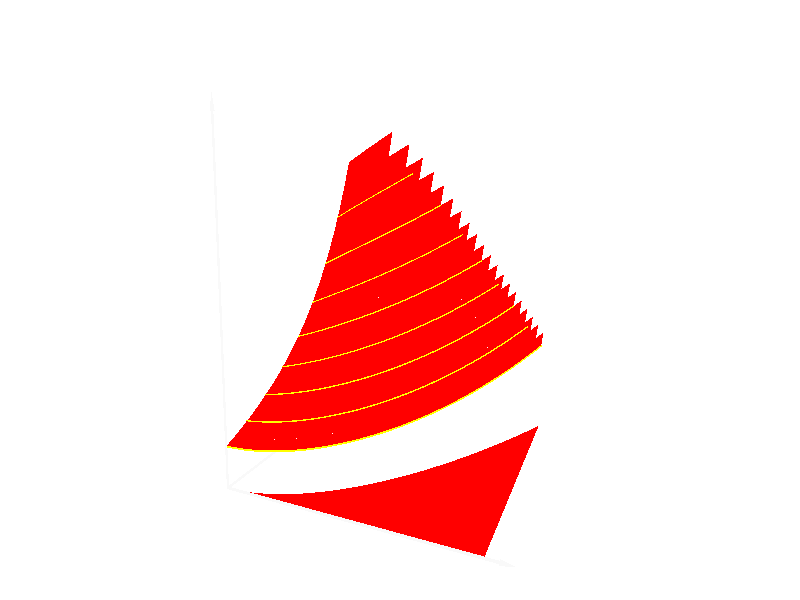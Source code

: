 #include "colors.inc"

#declare skalierung = 0.8;
#declare axisthickness = 0.008;

camera { 
        location < 2.8, 1.8, -3.2>
        look_at <2 / 2, 2/2, 2 / 2>
        right 16/9 * x * skalierung
        up y * skalierung
}

light_source { <-3, 8, -5> color White }
/* light_source { <1, 8,  4> color White } */
light_source { <0, -5, 3> color <0.5,0.5,0.5> }
sky_sphere {
        pigment {
                color <1,1,1>
        }
}


#declare d = 0.005;

union {
	cylinder { <0,0,0>, <0,0,2.1>, axisthickness }
	cone { <0,0,2.1>, 2*axisthickness, <0,0,2.2> 0 }
	cylinder { <0,0,0>, <2.1,0,0>, axisthickness }
	cone { <2.1,0,0>, 2*axisthickness, <2.2,0,0> 0 }
	cylinder { <0,0,0>, <0,2.1,0>, axisthickness }
	cone { <0,2.1,0>, 2*axisthickness, <0,2.2,0>, 0 }
	sphere { <0,0,0>, axisthickness }
	pigment {
		color rgb <0.95,0.95,0.95>
	}
	finish {
		specular 0.9
		metallic
	}
}

#macro charpoint(p, tt) 
	<p, (p*p*p/6 + tt*p + exp(tt)) / 4, 0.5 * p * p + tt >
#end

#declare nsteps = 50;
#declare xmax = 1;
#declare xstep = xmax / nsteps;
#declare ymax = 1;
#declare ystep = ymax / nsteps;

#declare tt = 0;
#declare ttstep = 0.25;
#declare maxtt = 2;
#while (tt < maxtt - ttstep /2)
#declare maxp = sqrt(2 * (2 - tt));
#declare pstep = maxp / nsteps;
#declare p = 0;
union {
#while (p < maxp - pstep/2)
	sphere { charpoint(p, tt), d }
	cylinder { charpoint(p, tt), charpoint(p + pstep, tt), d }
#declare p = p + pstep;
#end
	sphere { charpoint(p, tt), d }
        pigment { color rgb <1,1,0> }
        finish {
		diffuse 0.7
                specular 0.9
                metallic
        }
}
#declare tt = tt + ttstep;
#end

mesh {
#declare xx = 0;
#declare maxxx = 2;
#declare xxstep = maxxx / nsteps;
#while (xx < maxxx - xxstep / 2)
	triangle {
		<xx, 0, 0>,
		<xx + xxstep, 0, 0>,
		<xx + xxstep, 0, (xx + xxstep) * (xx + xxstep) / 2>
	}
	triangle {
		<xx, 0, 0>,
		<xx + xxstep, 0, (xx + xxstep) * (xx + xxstep) / 2>,
		<xx, 0, xx * xx / 2>
	}
#declare xx = xx + xxstep;
#end
        pigment { color rgb <1,0,0> }
        finish {
		diffuse 0.7
                specular 0.9
                metallic
        }
}

#macro surfacequad(p, tt, pstep, ttstep)
	triangle {
		charpoint(p        , tt         ),
		charpoint(p + pstep, tt         ),
		charpoint(p + pstep, tt + ttstep)
	}
	triangle {
		charpoint(p        , tt         ),
		charpoint(p + pstep, tt + ttstep),
		charpoint(p        , tt + ttstep)
	}
#end

mesh {
#declare tt = 0;
#declare ttstep = 0.1;
#declare maxtt = 2;
#while (tt < maxtt - ttstep / 2)
#declare maxp = sqrt(2 * (2 - tt));
#declare pstep = maxp / nsteps;
#declare p = 0;
#while (p < maxp - pstep / 2)
	surfacequad(p, tt, pstep, ttstep)
#declare p = p + pstep;
#end
#declare tt = tt + ttstep;
#end
        pigment { color rgb <1,0,0> }
        finish {
		diffuse 0.7
                specular 0.9
                metallic
        }
}

/*
mesh {
#declare yy = 0;
#while (yy < ymax - ystep / 2)

#declare xx = yy;
#while (xx < xmax - xstep / 2)
	triangle {
		surfacepoint(xx,         yy        ),
		surfacepoint(xx + xstep, yy        ),
		surfacepoint(xx + xstep, yy + ystep)
	}
#declare xx = xx + xstep;
#end

#declare xx = yy + xstep;
#while (xx < xmax - xstep / 2)
	triangle {
		surfacepoint(xx,         yy        ),
		surfacepoint(xx + xstep, yy + ystep),
		surfacepoint(xx        , yy + ystep)
	}
#declare xx = xx + xstep;
#end

#declare yy = yy + ystep;
#end
        pigment { color rgb <1,0,0> }
        finish {
		diffuse 0.7
                specular 0.9
                metallic
        }
}

#declare schritte = 10;
#declare xstep = xmax / schritte;
#declare ystep = ymax / schritte;

union {

#declare xx = 0;
#while (xx < xmax - xstep / 2)
	cylinder { <xx, xx * xx, 0>, <1, xx * xx + 1 - xx, 1 - xx>, d }
	sphere { <xx, xx * xx, 0>, d }
	sphere { <1, xx * xx + (1- xx), 1 - xx>, d }
#declare xx = xx + xstep;
#end
#declare yy = ystep;
#while (yy < ymax - ystep / 2)
	cylinder { <0, yy, yy>, <1 - yy, 1, 1>, d }
	sphere { <0, yy, yy>, d }
	sphere { <1 - yy, 1, 1>, d }

#declare yy = yy + ystep;
#end

        pigment { color rgb <1,1,0> }
        finish {
		diffuse 0.7
                specular 0.9
                metallic
        }
}

*/

/*
#declare schritte = 40;
#declare dx = 7 / schritte;
#declare dy = 9 / schritte;

#macro domainquad(xx)
	triangle {
		<xx     , -0.01, 0>,
		<xx + dx, -0.01, 0>,
		<xx     , -0.01, log(xx)>
	}
	triangle {
		<xx + dx, -0.01, 0>,
		<xx + dx, -0.01, log(xx + dx)>,
		<xx     , -0.01, log(xx)>
	}
#end

#declare xx = 1;
object {
mesh {
#while (xx < 7 - dx/2)
	domainquad(xx)
#declare xx = xx + dx;
#end
}
        pigment { color rgb <1,1,1> }
        finish {
                specular 0.9
                metallic
        }
}

        pigment { color rgb <1,0,0> }
        finish {
		diffuse 0.7
                specular 0.9
                metallic
        }
*/


